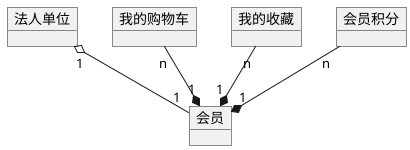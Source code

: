 @startuml

object 会员
object 法人单位
object 我的购物车
object 我的收藏
object 会员积分
法人单位 "1" o-- "1" 会员
我的收藏 "n" --* "1" 会员
会员积分 "n" --* "1" 会员
我的购物车 "n" --* "1" 会员

@enduml

